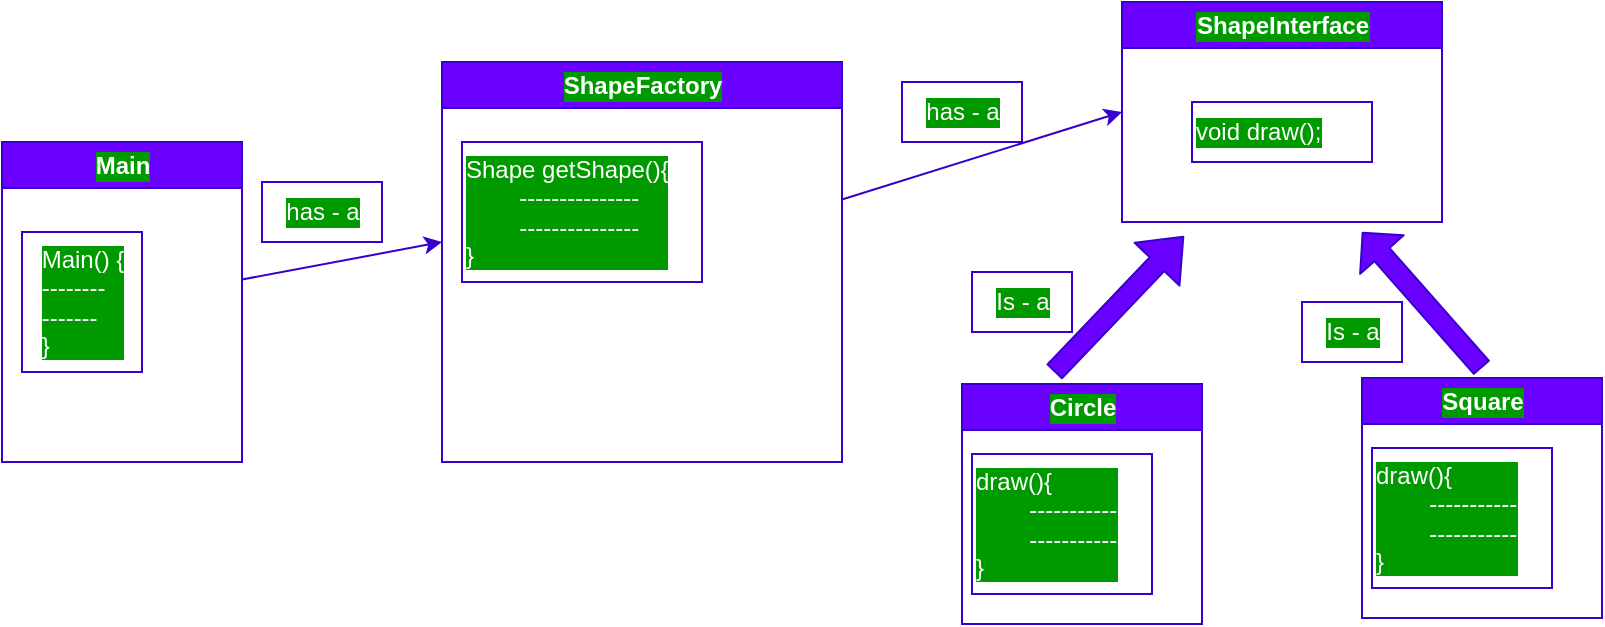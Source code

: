 <mxfile>
    <diagram id="9GEs43wBuwgUXKJ7rJdg" name="Page-1">
        <mxGraphModel dx="566" dy="427" grid="1" gridSize="10" guides="1" tooltips="1" connect="1" arrows="1" fold="1" page="1" pageScale="1" pageWidth="850" pageHeight="1100" math="0" shadow="0">
            <root>
                <mxCell id="0"/>
                <mxCell id="1" parent="0"/>
                <mxCell id="12" value="" style="edgeStyle=none;html=1;fontColor=#3399FF;labelBackgroundColor=#009900;fillColor=#6a00ff;strokeColor=#3700CC;" edge="1" parent="1" source="2">
                    <mxGeometry relative="1" as="geometry">
                        <mxPoint x="260" y="170" as="targetPoint"/>
                    </mxGeometry>
                </mxCell>
                <mxCell id="2" value="Main" style="swimlane;html=1;fontColor=#ffffff;labelBackgroundColor=#009900;fillColor=#6a00ff;strokeColor=#3700CC;" vertex="1" parent="1">
                    <mxGeometry x="40" y="120" width="120" height="160" as="geometry"/>
                </mxCell>
                <mxCell id="3" value="&lt;div style=&quot;text-align: left;&quot;&gt;&lt;span style=&quot;&quot;&gt;Main() {&lt;/span&gt;&lt;/div&gt;&lt;div style=&quot;text-align: left;&quot;&gt;&lt;span style=&quot;&quot;&gt;--------&lt;/span&gt;&lt;/div&gt;&lt;div style=&quot;text-align: left;&quot;&gt;&lt;span style=&quot;&quot;&gt;-------&lt;/span&gt;&lt;/div&gt;&lt;div style=&quot;text-align: left;&quot;&gt;&lt;span style=&quot;&quot;&gt;}&lt;/span&gt;&lt;/div&gt;" style="text;html=1;align=center;verticalAlign=middle;resizable=0;points=[];autosize=1;strokeColor=#3700CC;fillColor=none;fontColor=#ffffff;labelBackgroundColor=#009900;" vertex="1" parent="2">
                    <mxGeometry x="10" y="45" width="60" height="70" as="geometry"/>
                </mxCell>
                <mxCell id="14" value="" style="edgeStyle=none;html=1;entryX=0;entryY=0.5;entryDx=0;entryDy=0;fontColor=#3399FF;labelBackgroundColor=#009900;fillColor=#6a00ff;strokeColor=#3700CC;" edge="1" parent="1" source="4" target="6">
                    <mxGeometry relative="1" as="geometry">
                        <mxPoint x="530" y="127.381" as="targetPoint"/>
                    </mxGeometry>
                </mxCell>
                <mxCell id="4" value="ShapeFactory" style="swimlane;html=1;fontColor=#ffffff;labelBackgroundColor=#009900;fillColor=#6a00ff;strokeColor=#3700CC;" vertex="1" parent="1">
                    <mxGeometry x="260" y="80" width="200" height="200" as="geometry"/>
                </mxCell>
                <mxCell id="5" value="Shape getShape(){&lt;br&gt;&lt;span style=&quot;white-space: pre;&quot;&gt;&#9;&lt;/span&gt;---------------&lt;br&gt;&lt;span style=&quot;white-space: pre;&quot;&gt;&#9;&lt;/span&gt;---------------&lt;br&gt;}" style="text;html=1;align=left;verticalAlign=middle;resizable=0;points=[];autosize=1;strokeColor=#3700CC;fillColor=none;fontColor=#ffffff;labelBackgroundColor=#009900;" vertex="1" parent="4">
                    <mxGeometry x="10" y="40" width="120" height="70" as="geometry"/>
                </mxCell>
                <mxCell id="6" value="ShapeInterface" style="swimlane;html=1;fontColor=#ffffff;labelBackgroundColor=#009900;fillColor=#6a00ff;strokeColor=#3700CC;" vertex="1" parent="1">
                    <mxGeometry x="600" y="50" width="160" height="110" as="geometry"/>
                </mxCell>
                <mxCell id="7" value="void draw();" style="text;html=1;align=left;verticalAlign=middle;resizable=0;points=[];autosize=1;strokeColor=#3700CC;fillColor=none;fontColor=#ffffff;labelBackgroundColor=#009900;" vertex="1" parent="6">
                    <mxGeometry x="35" y="50" width="90" height="30" as="geometry"/>
                </mxCell>
                <mxCell id="8" value="Circle" style="swimlane;html=1;fontColor=#ffffff;labelBackgroundColor=#009900;fillColor=#6a00ff;strokeColor=#3700CC;" vertex="1" parent="1">
                    <mxGeometry x="520" y="241" width="120" height="120" as="geometry"/>
                </mxCell>
                <mxCell id="9" value="draw(){&lt;br&gt;&lt;span style=&quot;white-space: pre;&quot;&gt;&#9;&lt;/span&gt;-----------&lt;br&gt;&lt;span style=&quot;white-space: pre;&quot;&gt;&#9;&lt;/span&gt;-----------&lt;br&gt;}" style="text;html=1;align=left;verticalAlign=middle;resizable=0;points=[];autosize=1;strokeColor=#3700CC;fillColor=none;fontColor=#ffffff;labelBackgroundColor=#009900;" vertex="1" parent="1">
                    <mxGeometry x="525" y="276" width="90" height="70" as="geometry"/>
                </mxCell>
                <mxCell id="10" value="Square" style="swimlane;html=1;fontColor=#ffffff;labelBackgroundColor=#009900;fillColor=#6a00ff;strokeColor=#3700CC;" vertex="1" parent="1">
                    <mxGeometry x="720" y="238" width="120" height="120" as="geometry"/>
                </mxCell>
                <mxCell id="11" value="draw(){&lt;br&gt;&lt;span style=&quot;white-space: pre;&quot;&gt;&#9;&lt;/span&gt;-----------&lt;br&gt;&lt;span style=&quot;white-space: pre;&quot;&gt;&#9;&lt;/span&gt;-----------&lt;br&gt;}" style="text;html=1;align=left;verticalAlign=middle;resizable=0;points=[];autosize=1;strokeColor=#3700CC;fillColor=none;fontColor=#ffffff;labelBackgroundColor=#009900;" vertex="1" parent="1">
                    <mxGeometry x="725" y="273" width="90" height="70" as="geometry"/>
                </mxCell>
                <mxCell id="15" value="has - a" style="text;html=1;align=center;verticalAlign=middle;resizable=0;points=[];autosize=1;strokeColor=#3700CC;fillColor=none;fontColor=#ffffff;labelBackgroundColor=#009900;" vertex="1" parent="1">
                    <mxGeometry x="490" y="90" width="60" height="30" as="geometry"/>
                </mxCell>
                <mxCell id="16" value="has - a" style="text;html=1;align=center;verticalAlign=middle;resizable=0;points=[];autosize=1;strokeColor=#3700CC;fillColor=none;fontColor=#ffffff;labelBackgroundColor=#009900;" vertex="1" parent="1">
                    <mxGeometry x="170" y="140" width="60" height="30" as="geometry"/>
                </mxCell>
                <mxCell id="17" value="" style="shape=flexArrow;endArrow=classic;html=1;fontColor=#3399FF;labelBackgroundColor=#009900;fillColor=#6a00ff;strokeColor=#3700CC;" edge="1" parent="1">
                    <mxGeometry width="50" height="50" relative="1" as="geometry">
                        <mxPoint x="566" y="235" as="sourcePoint"/>
                        <mxPoint x="631" y="167" as="targetPoint"/>
                    </mxGeometry>
                </mxCell>
                <mxCell id="18" value="" style="shape=flexArrow;endArrow=classic;html=1;endWidth=18;endSize=4.51;exitX=0.5;exitY=0;exitDx=0;exitDy=0;fontColor=#3399FF;labelBackgroundColor=#009900;fillColor=#6a00ff;strokeColor=#3700CC;" edge="1" parent="1">
                    <mxGeometry width="50" height="50" relative="1" as="geometry">
                        <mxPoint x="780" y="233" as="sourcePoint"/>
                        <mxPoint x="720" y="165" as="targetPoint"/>
                    </mxGeometry>
                </mxCell>
                <mxCell id="19" value="Is - a" style="text;html=1;align=center;verticalAlign=middle;resizable=0;points=[];autosize=1;strokeColor=#3700CC;fillColor=none;fontColor=#ffffff;labelBackgroundColor=#009900;" vertex="1" parent="1">
                    <mxGeometry x="525" y="185" width="50" height="30" as="geometry"/>
                </mxCell>
                <mxCell id="20" value="Is - a" style="text;html=1;align=center;verticalAlign=middle;resizable=0;points=[];autosize=1;strokeColor=#3700CC;fillColor=none;fontColor=#ffffff;labelBackgroundColor=#009900;" vertex="1" parent="1">
                    <mxGeometry x="690" y="200" width="50" height="30" as="geometry"/>
                </mxCell>
            </root>
        </mxGraphModel>
    </diagram>
</mxfile>